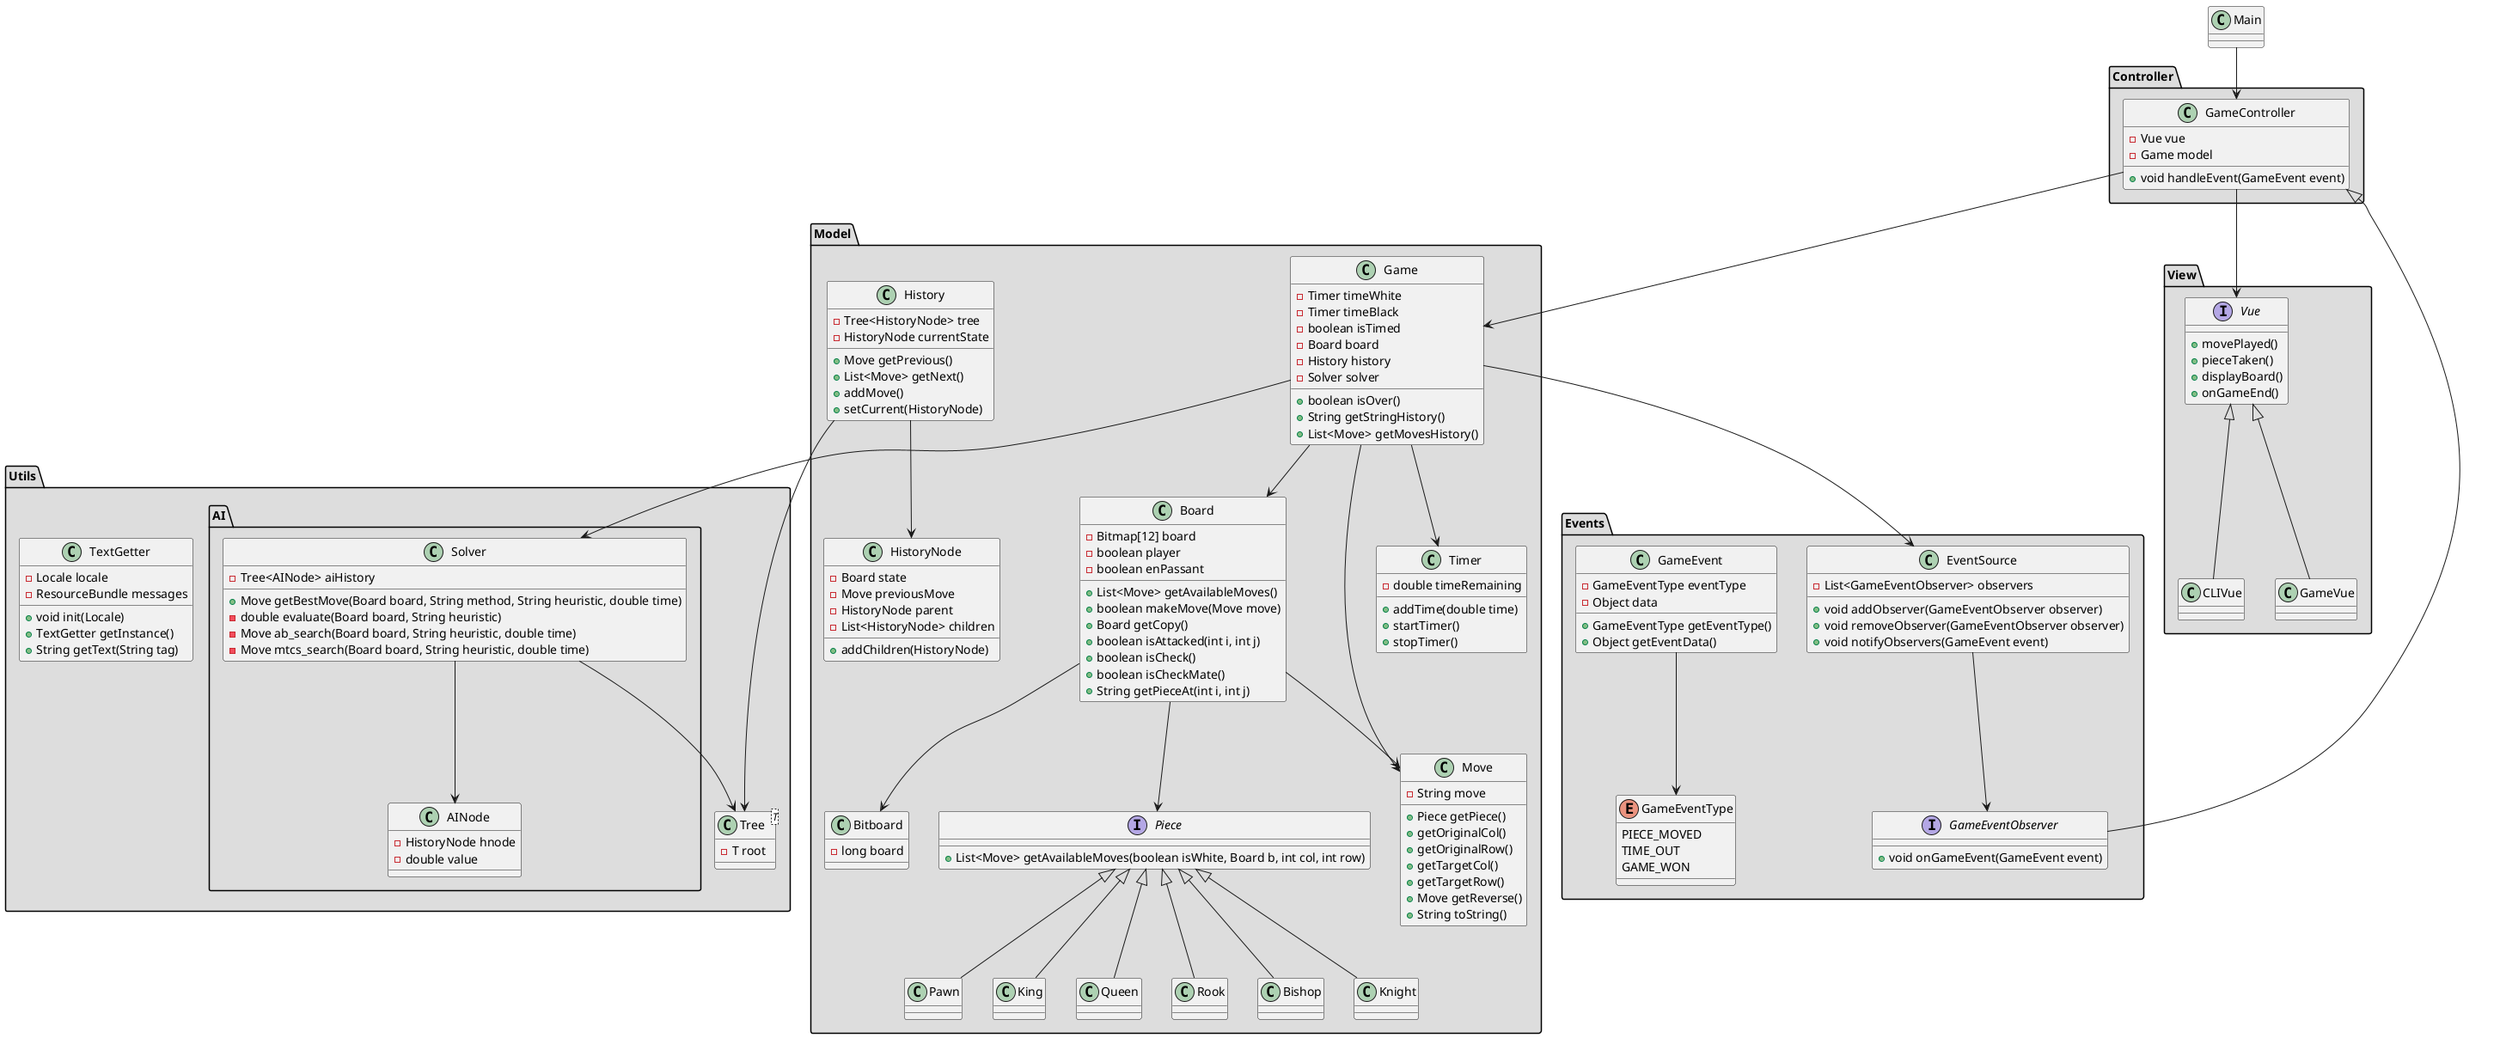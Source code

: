 @startuml
top to bottom direction

package "Model" #DDDDDD{
    class Game {
        - Timer timeWhite
        - Timer timeBlack
        - boolean isTimed
        - Board board
        - History history
        - Solver solver
        + boolean isOver()
        + String getStringHistory()
        + List<Move> getMovesHistory()
    }

    class History {
        - Tree<HistoryNode> tree
        - HistoryNode currentState
        + Move getPrevious()
        + List<Move> getNext()
        + addMove()
        + setCurrent(HistoryNode)
    }

    class HistoryNode {
        - Board state
        - Move previousMove
        - HistoryNode parent 
        - List<HistoryNode> children
        + addChildren(HistoryNode)
    }

    class Board {
        - Bitmap[12] board
        - boolean player
        - boolean enPassant
        + List<Move> getAvailableMoves()
        + boolean makeMove(Move move)
        + Board getCopy()
        + boolean isAttacked(int i, int j)
        + boolean isCheck()
        + boolean isCheckMate()
        + String getPieceAt(int i, int j)
    }

    class Bitboard {
        - long board
    }

    class Move {
        - String move
        + Piece getPiece()
        + getOriginalCol()
        + getOriginalRow()
        + getTargetCol()
        + getTargetRow()
        + Move getReverse()
        + String toString()
    }

    interface Piece {
        + List<Move> getAvailableMoves(boolean isWhite, Board b, int col, int row)
    } 

    class Pawn {}
    class King {}
    class Queen {}
    class Rook {}
    class Bishop {}
    class Knight {}
    
    class Timer {
        - double timeRemaining
        + addTime(double time)
        + startTimer()
        + stopTimer()
    }
}

package "View" #DDDDDD{
    interface Vue{
    + movePlayed()
    + pieceTaken()
    + displayBoard()
    + onGameEnd()
    }
    class CLIVue
    class GameVue
}

package "Controller" #DDDDDD{
    class GameController {
        - Vue vue
        - Game model
        + void handleEvent(GameEvent event)
    }
}

package "Events" #DDDDDD{
    class EventSource {
        - List<GameEventObserver> observers
        + void addObserver(GameEventObserver observer)
        + void removeObserver(GameEventObserver observer)
        + void notifyObservers(GameEvent event)
    }

    class GameEvent {
        - GameEventType eventType
        - Object data
        + GameEventType getEventType()
        + Object getEventData()
    }

    interface GameEventObserver {
        + void onGameEvent(GameEvent event)
    }

    enum GameEventType {
        PIECE_MOVED
        TIME_OUT
        GAME_WON
    }
}

package "Utils" #DDDDDD{
    package AI {
        class Solver {
            - Tree<AINode> aiHistory
            + Move getBestMove(Board board, String method, String heuristic, double time)
            - double evaluate(Board board, String heuristic)
            - Move ab_search(Board board, String heuristic, double time)
            - Move mtcs_search(Board board, String heuristic, double time)
        }

        class AINode {
            - HistoryNode hnode 
            - double value
        }
    }

    class TextGetter {
        - Locale locale
        - ResourceBundle messages
        + void init(Locale)
        + TextGetter getInstance()
        + String getText(String tag)
    }

    class Tree<T> {
        - T root
    }
}

Main --> GameController
Game --> Board
Game --> Move
Game --> EventSource
Game --> Solver
Game --> Timer
Board --> Move
Board --> Piece
Board --> Bitboard
GameController --> Vue
GameController --> Game
GameEventObserver --|> GameController
EventSource --> GameEventObserver
GameEvent --> GameEventType
History --> Tree
History --> HistoryNode
Solver --> Tree
Solver --> AINode
Vue <|-- CLIVue
Vue <|-- GameVue

Piece <|-- Pawn
Piece <|-- King
Piece <|-- Queen
Piece <|-- Rook
Piece <|-- Bishop
Piece <|-- Knight

@enduml
